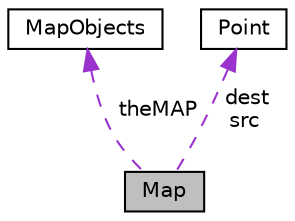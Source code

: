 digraph "Map"
{
  edge [fontname="Helvetica",fontsize="10",labelfontname="Helvetica",labelfontsize="10"];
  node [fontname="Helvetica",fontsize="10",shape=record];
  Node1 [label="Map",height=0.2,width=0.4,color="black", fillcolor="grey75", style="filled", fontcolor="black"];
  Node2 -> Node1 [dir="back",color="darkorchid3",fontsize="10",style="dashed",label=" theMAP" ,fontname="Helvetica"];
  Node2 [label="MapObjects",height=0.2,width=0.4,color="black", fillcolor="white", style="filled",URL="$classMapObjects.html"];
  Node3 -> Node1 [dir="back",color="darkorchid3",fontsize="10",style="dashed",label=" dest\nsrc" ,fontname="Helvetica"];
  Node3 [label="Point",height=0.2,width=0.4,color="black", fillcolor="white", style="filled",URL="$structPoint.html"];
}
